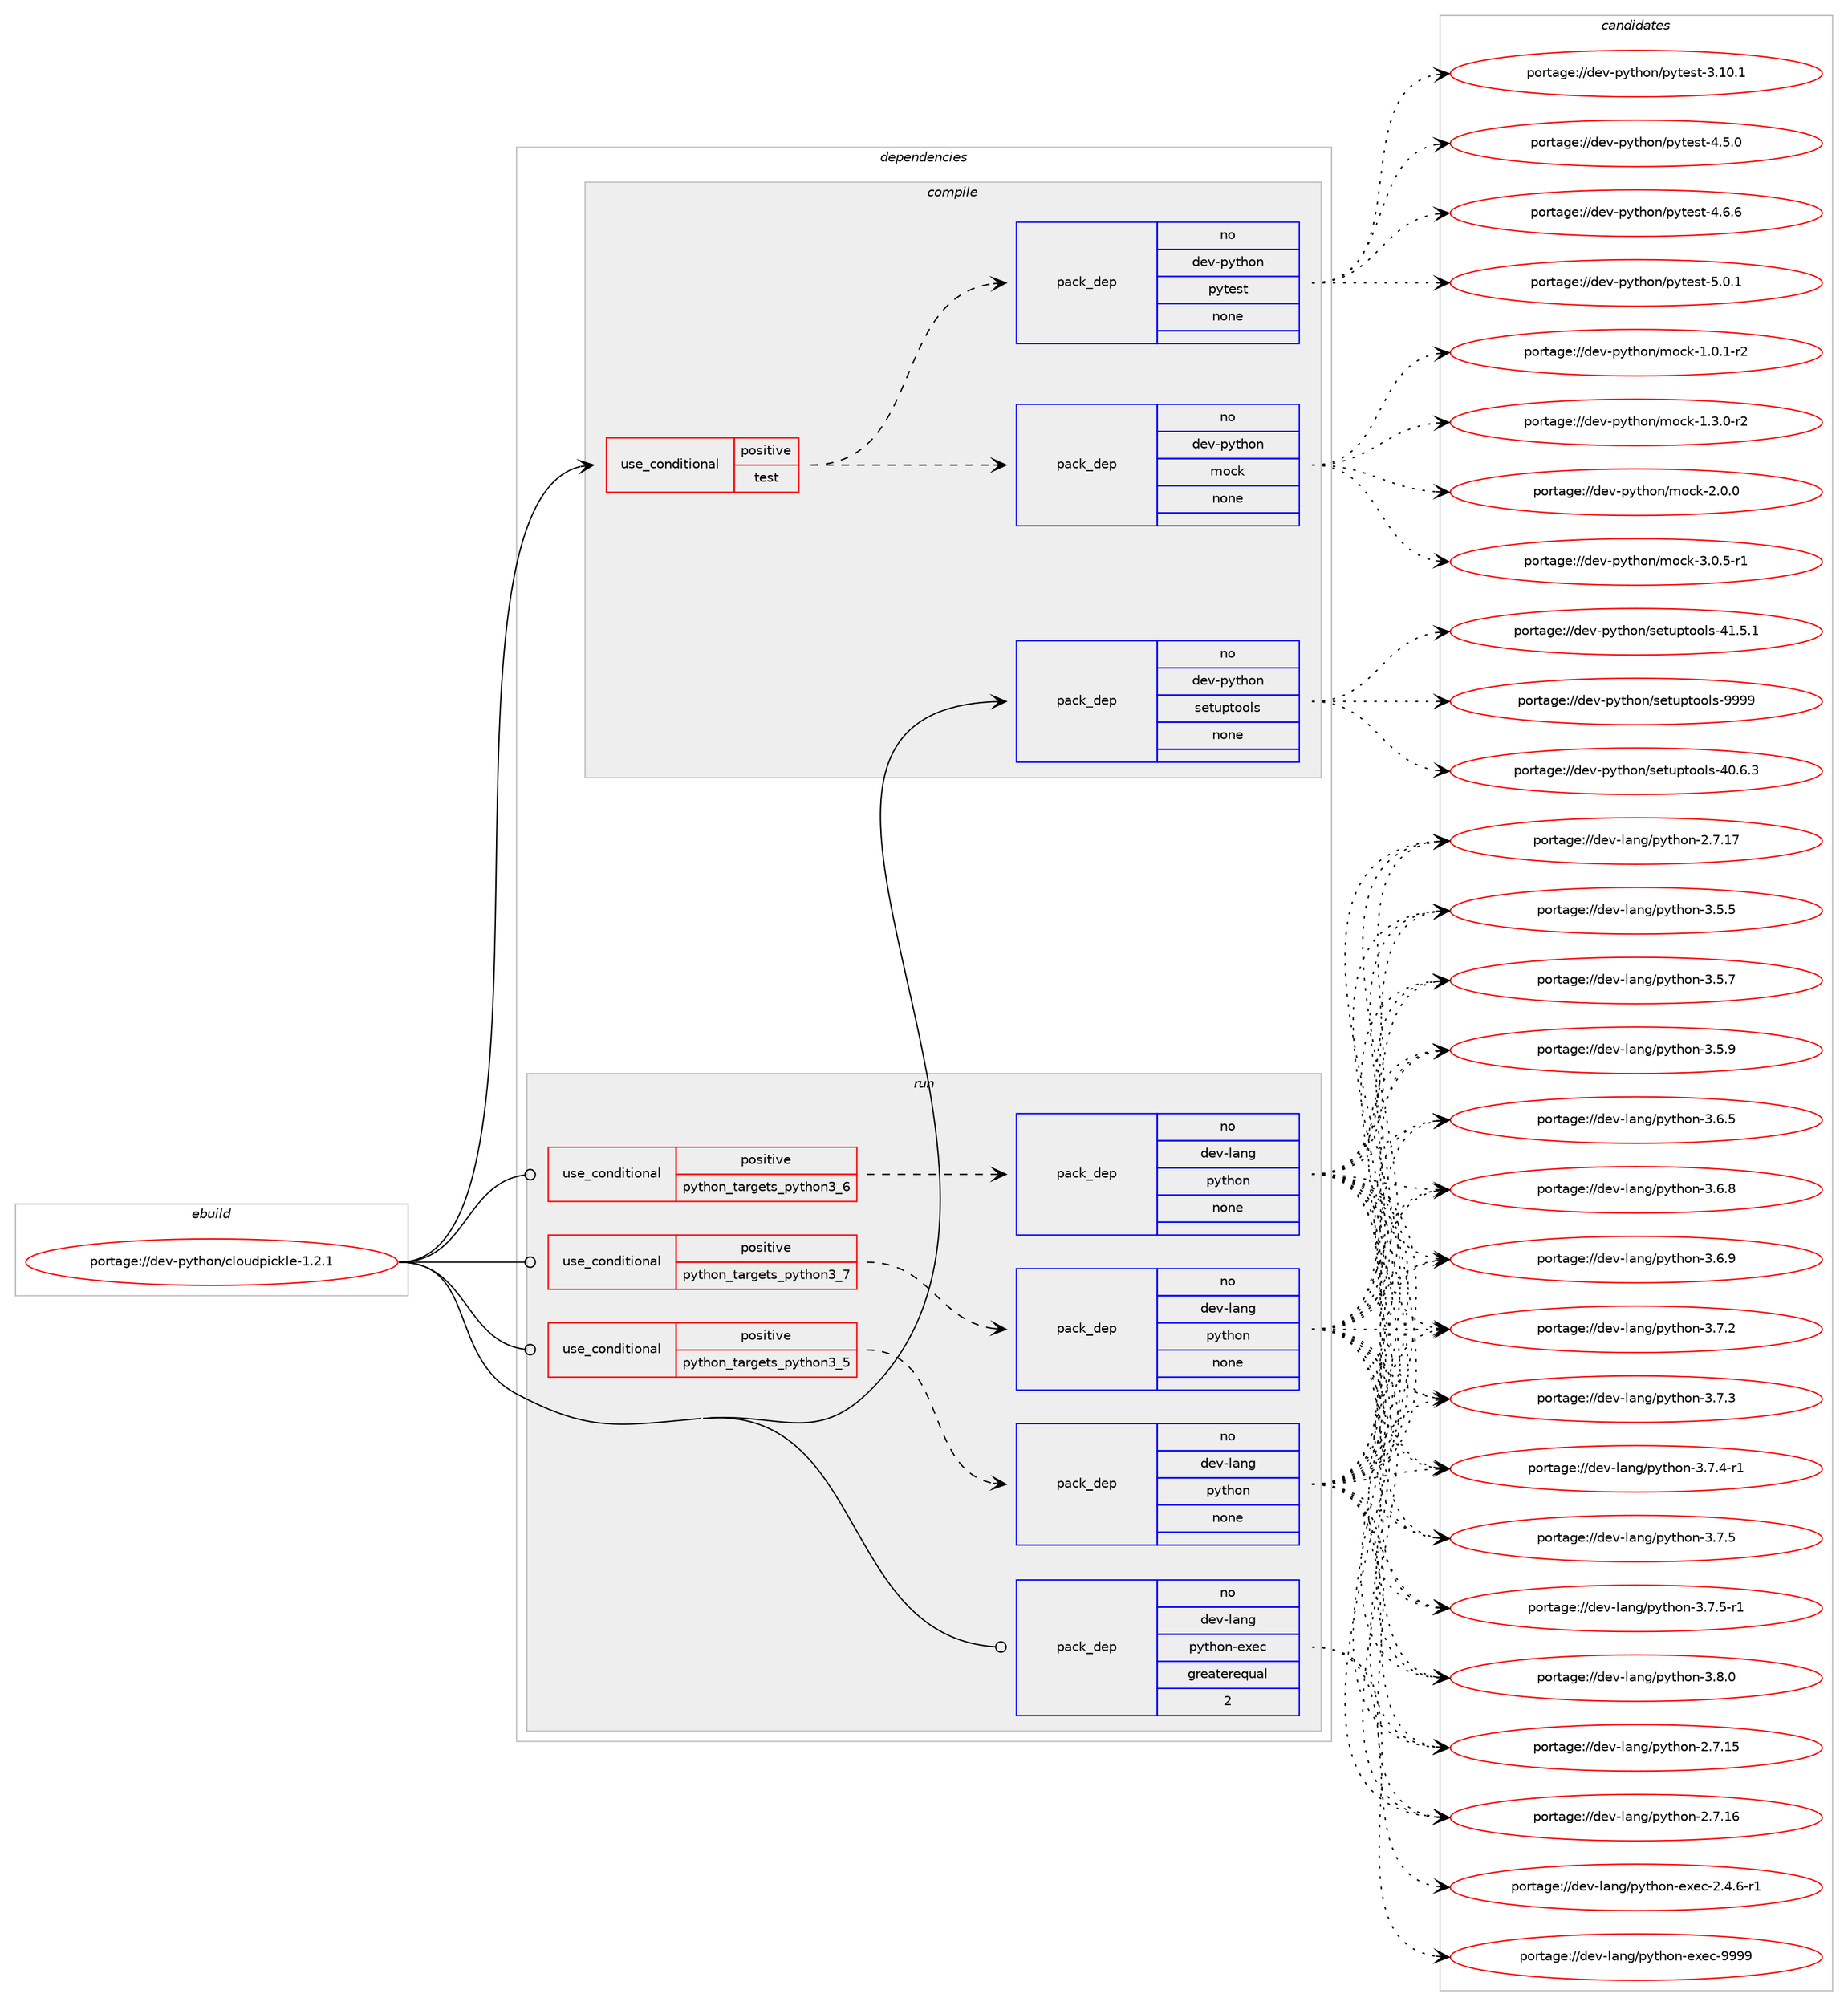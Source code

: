 digraph prolog {

# *************
# Graph options
# *************

newrank=true;
concentrate=true;
compound=true;
graph [rankdir=LR,fontname=Helvetica,fontsize=10,ranksep=1.5];#, ranksep=2.5, nodesep=0.2];
edge  [arrowhead=vee];
node  [fontname=Helvetica,fontsize=10];

# **********
# The ebuild
# **********

subgraph cluster_leftcol {
color=gray;
rank=same;
label=<<i>ebuild</i>>;
id [label="portage://dev-python/cloudpickle-1.2.1", color=red, width=4, href="../dev-python/cloudpickle-1.2.1.svg"];
}

# ****************
# The dependencies
# ****************

subgraph cluster_midcol {
color=gray;
label=<<i>dependencies</i>>;
subgraph cluster_compile {
fillcolor="#eeeeee";
style=filled;
label=<<i>compile</i>>;
subgraph cond26987 {
dependency134376 [label=<<TABLE BORDER="0" CELLBORDER="1" CELLSPACING="0" CELLPADDING="4"><TR><TD ROWSPAN="3" CELLPADDING="10">use_conditional</TD></TR><TR><TD>positive</TD></TR><TR><TD>test</TD></TR></TABLE>>, shape=none, color=red];
subgraph pack104077 {
dependency134377 [label=<<TABLE BORDER="0" CELLBORDER="1" CELLSPACING="0" CELLPADDING="4" WIDTH="220"><TR><TD ROWSPAN="6" CELLPADDING="30">pack_dep</TD></TR><TR><TD WIDTH="110">no</TD></TR><TR><TD>dev-python</TD></TR><TR><TD>mock</TD></TR><TR><TD>none</TD></TR><TR><TD></TD></TR></TABLE>>, shape=none, color=blue];
}
dependency134376:e -> dependency134377:w [weight=20,style="dashed",arrowhead="vee"];
subgraph pack104078 {
dependency134378 [label=<<TABLE BORDER="0" CELLBORDER="1" CELLSPACING="0" CELLPADDING="4" WIDTH="220"><TR><TD ROWSPAN="6" CELLPADDING="30">pack_dep</TD></TR><TR><TD WIDTH="110">no</TD></TR><TR><TD>dev-python</TD></TR><TR><TD>pytest</TD></TR><TR><TD>none</TD></TR><TR><TD></TD></TR></TABLE>>, shape=none, color=blue];
}
dependency134376:e -> dependency134378:w [weight=20,style="dashed",arrowhead="vee"];
}
id:e -> dependency134376:w [weight=20,style="solid",arrowhead="vee"];
subgraph pack104079 {
dependency134379 [label=<<TABLE BORDER="0" CELLBORDER="1" CELLSPACING="0" CELLPADDING="4" WIDTH="220"><TR><TD ROWSPAN="6" CELLPADDING="30">pack_dep</TD></TR><TR><TD WIDTH="110">no</TD></TR><TR><TD>dev-python</TD></TR><TR><TD>setuptools</TD></TR><TR><TD>none</TD></TR><TR><TD></TD></TR></TABLE>>, shape=none, color=blue];
}
id:e -> dependency134379:w [weight=20,style="solid",arrowhead="vee"];
}
subgraph cluster_compileandrun {
fillcolor="#eeeeee";
style=filled;
label=<<i>compile and run</i>>;
}
subgraph cluster_run {
fillcolor="#eeeeee";
style=filled;
label=<<i>run</i>>;
subgraph cond26988 {
dependency134380 [label=<<TABLE BORDER="0" CELLBORDER="1" CELLSPACING="0" CELLPADDING="4"><TR><TD ROWSPAN="3" CELLPADDING="10">use_conditional</TD></TR><TR><TD>positive</TD></TR><TR><TD>python_targets_python3_5</TD></TR></TABLE>>, shape=none, color=red];
subgraph pack104080 {
dependency134381 [label=<<TABLE BORDER="0" CELLBORDER="1" CELLSPACING="0" CELLPADDING="4" WIDTH="220"><TR><TD ROWSPAN="6" CELLPADDING="30">pack_dep</TD></TR><TR><TD WIDTH="110">no</TD></TR><TR><TD>dev-lang</TD></TR><TR><TD>python</TD></TR><TR><TD>none</TD></TR><TR><TD></TD></TR></TABLE>>, shape=none, color=blue];
}
dependency134380:e -> dependency134381:w [weight=20,style="dashed",arrowhead="vee"];
}
id:e -> dependency134380:w [weight=20,style="solid",arrowhead="odot"];
subgraph cond26989 {
dependency134382 [label=<<TABLE BORDER="0" CELLBORDER="1" CELLSPACING="0" CELLPADDING="4"><TR><TD ROWSPAN="3" CELLPADDING="10">use_conditional</TD></TR><TR><TD>positive</TD></TR><TR><TD>python_targets_python3_6</TD></TR></TABLE>>, shape=none, color=red];
subgraph pack104081 {
dependency134383 [label=<<TABLE BORDER="0" CELLBORDER="1" CELLSPACING="0" CELLPADDING="4" WIDTH="220"><TR><TD ROWSPAN="6" CELLPADDING="30">pack_dep</TD></TR><TR><TD WIDTH="110">no</TD></TR><TR><TD>dev-lang</TD></TR><TR><TD>python</TD></TR><TR><TD>none</TD></TR><TR><TD></TD></TR></TABLE>>, shape=none, color=blue];
}
dependency134382:e -> dependency134383:w [weight=20,style="dashed",arrowhead="vee"];
}
id:e -> dependency134382:w [weight=20,style="solid",arrowhead="odot"];
subgraph cond26990 {
dependency134384 [label=<<TABLE BORDER="0" CELLBORDER="1" CELLSPACING="0" CELLPADDING="4"><TR><TD ROWSPAN="3" CELLPADDING="10">use_conditional</TD></TR><TR><TD>positive</TD></TR><TR><TD>python_targets_python3_7</TD></TR></TABLE>>, shape=none, color=red];
subgraph pack104082 {
dependency134385 [label=<<TABLE BORDER="0" CELLBORDER="1" CELLSPACING="0" CELLPADDING="4" WIDTH="220"><TR><TD ROWSPAN="6" CELLPADDING="30">pack_dep</TD></TR><TR><TD WIDTH="110">no</TD></TR><TR><TD>dev-lang</TD></TR><TR><TD>python</TD></TR><TR><TD>none</TD></TR><TR><TD></TD></TR></TABLE>>, shape=none, color=blue];
}
dependency134384:e -> dependency134385:w [weight=20,style="dashed",arrowhead="vee"];
}
id:e -> dependency134384:w [weight=20,style="solid",arrowhead="odot"];
subgraph pack104083 {
dependency134386 [label=<<TABLE BORDER="0" CELLBORDER="1" CELLSPACING="0" CELLPADDING="4" WIDTH="220"><TR><TD ROWSPAN="6" CELLPADDING="30">pack_dep</TD></TR><TR><TD WIDTH="110">no</TD></TR><TR><TD>dev-lang</TD></TR><TR><TD>python-exec</TD></TR><TR><TD>greaterequal</TD></TR><TR><TD>2</TD></TR></TABLE>>, shape=none, color=blue];
}
id:e -> dependency134386:w [weight=20,style="solid",arrowhead="odot"];
}
}

# **************
# The candidates
# **************

subgraph cluster_choices {
rank=same;
color=gray;
label=<<i>candidates</i>>;

subgraph choice104077 {
color=black;
nodesep=1;
choiceportage1001011184511212111610411111047109111991074549464846494511450 [label="portage://dev-python/mock-1.0.1-r2", color=red, width=4,href="../dev-python/mock-1.0.1-r2.svg"];
choiceportage1001011184511212111610411111047109111991074549465146484511450 [label="portage://dev-python/mock-1.3.0-r2", color=red, width=4,href="../dev-python/mock-1.3.0-r2.svg"];
choiceportage100101118451121211161041111104710911199107455046484648 [label="portage://dev-python/mock-2.0.0", color=red, width=4,href="../dev-python/mock-2.0.0.svg"];
choiceportage1001011184511212111610411111047109111991074551464846534511449 [label="portage://dev-python/mock-3.0.5-r1", color=red, width=4,href="../dev-python/mock-3.0.5-r1.svg"];
dependency134377:e -> choiceportage1001011184511212111610411111047109111991074549464846494511450:w [style=dotted,weight="100"];
dependency134377:e -> choiceportage1001011184511212111610411111047109111991074549465146484511450:w [style=dotted,weight="100"];
dependency134377:e -> choiceportage100101118451121211161041111104710911199107455046484648:w [style=dotted,weight="100"];
dependency134377:e -> choiceportage1001011184511212111610411111047109111991074551464846534511449:w [style=dotted,weight="100"];
}
subgraph choice104078 {
color=black;
nodesep=1;
choiceportage100101118451121211161041111104711212111610111511645514649484649 [label="portage://dev-python/pytest-3.10.1", color=red, width=4,href="../dev-python/pytest-3.10.1.svg"];
choiceportage1001011184511212111610411111047112121116101115116455246534648 [label="portage://dev-python/pytest-4.5.0", color=red, width=4,href="../dev-python/pytest-4.5.0.svg"];
choiceportage1001011184511212111610411111047112121116101115116455246544654 [label="portage://dev-python/pytest-4.6.6", color=red, width=4,href="../dev-python/pytest-4.6.6.svg"];
choiceportage1001011184511212111610411111047112121116101115116455346484649 [label="portage://dev-python/pytest-5.0.1", color=red, width=4,href="../dev-python/pytest-5.0.1.svg"];
dependency134378:e -> choiceportage100101118451121211161041111104711212111610111511645514649484649:w [style=dotted,weight="100"];
dependency134378:e -> choiceportage1001011184511212111610411111047112121116101115116455246534648:w [style=dotted,weight="100"];
dependency134378:e -> choiceportage1001011184511212111610411111047112121116101115116455246544654:w [style=dotted,weight="100"];
dependency134378:e -> choiceportage1001011184511212111610411111047112121116101115116455346484649:w [style=dotted,weight="100"];
}
subgraph choice104079 {
color=black;
nodesep=1;
choiceportage100101118451121211161041111104711510111611711211611111110811545524846544651 [label="portage://dev-python/setuptools-40.6.3", color=red, width=4,href="../dev-python/setuptools-40.6.3.svg"];
choiceportage100101118451121211161041111104711510111611711211611111110811545524946534649 [label="portage://dev-python/setuptools-41.5.1", color=red, width=4,href="../dev-python/setuptools-41.5.1.svg"];
choiceportage10010111845112121116104111110471151011161171121161111111081154557575757 [label="portage://dev-python/setuptools-9999", color=red, width=4,href="../dev-python/setuptools-9999.svg"];
dependency134379:e -> choiceportage100101118451121211161041111104711510111611711211611111110811545524846544651:w [style=dotted,weight="100"];
dependency134379:e -> choiceportage100101118451121211161041111104711510111611711211611111110811545524946534649:w [style=dotted,weight="100"];
dependency134379:e -> choiceportage10010111845112121116104111110471151011161171121161111111081154557575757:w [style=dotted,weight="100"];
}
subgraph choice104080 {
color=black;
nodesep=1;
choiceportage10010111845108971101034711212111610411111045504655464953 [label="portage://dev-lang/python-2.7.15", color=red, width=4,href="../dev-lang/python-2.7.15.svg"];
choiceportage10010111845108971101034711212111610411111045504655464954 [label="portage://dev-lang/python-2.7.16", color=red, width=4,href="../dev-lang/python-2.7.16.svg"];
choiceportage10010111845108971101034711212111610411111045504655464955 [label="portage://dev-lang/python-2.7.17", color=red, width=4,href="../dev-lang/python-2.7.17.svg"];
choiceportage100101118451089711010347112121116104111110455146534653 [label="portage://dev-lang/python-3.5.5", color=red, width=4,href="../dev-lang/python-3.5.5.svg"];
choiceportage100101118451089711010347112121116104111110455146534655 [label="portage://dev-lang/python-3.5.7", color=red, width=4,href="../dev-lang/python-3.5.7.svg"];
choiceportage100101118451089711010347112121116104111110455146534657 [label="portage://dev-lang/python-3.5.9", color=red, width=4,href="../dev-lang/python-3.5.9.svg"];
choiceportage100101118451089711010347112121116104111110455146544653 [label="portage://dev-lang/python-3.6.5", color=red, width=4,href="../dev-lang/python-3.6.5.svg"];
choiceportage100101118451089711010347112121116104111110455146544656 [label="portage://dev-lang/python-3.6.8", color=red, width=4,href="../dev-lang/python-3.6.8.svg"];
choiceportage100101118451089711010347112121116104111110455146544657 [label="portage://dev-lang/python-3.6.9", color=red, width=4,href="../dev-lang/python-3.6.9.svg"];
choiceportage100101118451089711010347112121116104111110455146554650 [label="portage://dev-lang/python-3.7.2", color=red, width=4,href="../dev-lang/python-3.7.2.svg"];
choiceportage100101118451089711010347112121116104111110455146554651 [label="portage://dev-lang/python-3.7.3", color=red, width=4,href="../dev-lang/python-3.7.3.svg"];
choiceportage1001011184510897110103471121211161041111104551465546524511449 [label="portage://dev-lang/python-3.7.4-r1", color=red, width=4,href="../dev-lang/python-3.7.4-r1.svg"];
choiceportage100101118451089711010347112121116104111110455146554653 [label="portage://dev-lang/python-3.7.5", color=red, width=4,href="../dev-lang/python-3.7.5.svg"];
choiceportage1001011184510897110103471121211161041111104551465546534511449 [label="portage://dev-lang/python-3.7.5-r1", color=red, width=4,href="../dev-lang/python-3.7.5-r1.svg"];
choiceportage100101118451089711010347112121116104111110455146564648 [label="portage://dev-lang/python-3.8.0", color=red, width=4,href="../dev-lang/python-3.8.0.svg"];
dependency134381:e -> choiceportage10010111845108971101034711212111610411111045504655464953:w [style=dotted,weight="100"];
dependency134381:e -> choiceportage10010111845108971101034711212111610411111045504655464954:w [style=dotted,weight="100"];
dependency134381:e -> choiceportage10010111845108971101034711212111610411111045504655464955:w [style=dotted,weight="100"];
dependency134381:e -> choiceportage100101118451089711010347112121116104111110455146534653:w [style=dotted,weight="100"];
dependency134381:e -> choiceportage100101118451089711010347112121116104111110455146534655:w [style=dotted,weight="100"];
dependency134381:e -> choiceportage100101118451089711010347112121116104111110455146534657:w [style=dotted,weight="100"];
dependency134381:e -> choiceportage100101118451089711010347112121116104111110455146544653:w [style=dotted,weight="100"];
dependency134381:e -> choiceportage100101118451089711010347112121116104111110455146544656:w [style=dotted,weight="100"];
dependency134381:e -> choiceportage100101118451089711010347112121116104111110455146544657:w [style=dotted,weight="100"];
dependency134381:e -> choiceportage100101118451089711010347112121116104111110455146554650:w [style=dotted,weight="100"];
dependency134381:e -> choiceportage100101118451089711010347112121116104111110455146554651:w [style=dotted,weight="100"];
dependency134381:e -> choiceportage1001011184510897110103471121211161041111104551465546524511449:w [style=dotted,weight="100"];
dependency134381:e -> choiceportage100101118451089711010347112121116104111110455146554653:w [style=dotted,weight="100"];
dependency134381:e -> choiceportage1001011184510897110103471121211161041111104551465546534511449:w [style=dotted,weight="100"];
dependency134381:e -> choiceportage100101118451089711010347112121116104111110455146564648:w [style=dotted,weight="100"];
}
subgraph choice104081 {
color=black;
nodesep=1;
choiceportage10010111845108971101034711212111610411111045504655464953 [label="portage://dev-lang/python-2.7.15", color=red, width=4,href="../dev-lang/python-2.7.15.svg"];
choiceportage10010111845108971101034711212111610411111045504655464954 [label="portage://dev-lang/python-2.7.16", color=red, width=4,href="../dev-lang/python-2.7.16.svg"];
choiceportage10010111845108971101034711212111610411111045504655464955 [label="portage://dev-lang/python-2.7.17", color=red, width=4,href="../dev-lang/python-2.7.17.svg"];
choiceportage100101118451089711010347112121116104111110455146534653 [label="portage://dev-lang/python-3.5.5", color=red, width=4,href="../dev-lang/python-3.5.5.svg"];
choiceportage100101118451089711010347112121116104111110455146534655 [label="portage://dev-lang/python-3.5.7", color=red, width=4,href="../dev-lang/python-3.5.7.svg"];
choiceportage100101118451089711010347112121116104111110455146534657 [label="portage://dev-lang/python-3.5.9", color=red, width=4,href="../dev-lang/python-3.5.9.svg"];
choiceportage100101118451089711010347112121116104111110455146544653 [label="portage://dev-lang/python-3.6.5", color=red, width=4,href="../dev-lang/python-3.6.5.svg"];
choiceportage100101118451089711010347112121116104111110455146544656 [label="portage://dev-lang/python-3.6.8", color=red, width=4,href="../dev-lang/python-3.6.8.svg"];
choiceportage100101118451089711010347112121116104111110455146544657 [label="portage://dev-lang/python-3.6.9", color=red, width=4,href="../dev-lang/python-3.6.9.svg"];
choiceportage100101118451089711010347112121116104111110455146554650 [label="portage://dev-lang/python-3.7.2", color=red, width=4,href="../dev-lang/python-3.7.2.svg"];
choiceportage100101118451089711010347112121116104111110455146554651 [label="portage://dev-lang/python-3.7.3", color=red, width=4,href="../dev-lang/python-3.7.3.svg"];
choiceportage1001011184510897110103471121211161041111104551465546524511449 [label="portage://dev-lang/python-3.7.4-r1", color=red, width=4,href="../dev-lang/python-3.7.4-r1.svg"];
choiceportage100101118451089711010347112121116104111110455146554653 [label="portage://dev-lang/python-3.7.5", color=red, width=4,href="../dev-lang/python-3.7.5.svg"];
choiceportage1001011184510897110103471121211161041111104551465546534511449 [label="portage://dev-lang/python-3.7.5-r1", color=red, width=4,href="../dev-lang/python-3.7.5-r1.svg"];
choiceportage100101118451089711010347112121116104111110455146564648 [label="portage://dev-lang/python-3.8.0", color=red, width=4,href="../dev-lang/python-3.8.0.svg"];
dependency134383:e -> choiceportage10010111845108971101034711212111610411111045504655464953:w [style=dotted,weight="100"];
dependency134383:e -> choiceportage10010111845108971101034711212111610411111045504655464954:w [style=dotted,weight="100"];
dependency134383:e -> choiceportage10010111845108971101034711212111610411111045504655464955:w [style=dotted,weight="100"];
dependency134383:e -> choiceportage100101118451089711010347112121116104111110455146534653:w [style=dotted,weight="100"];
dependency134383:e -> choiceportage100101118451089711010347112121116104111110455146534655:w [style=dotted,weight="100"];
dependency134383:e -> choiceportage100101118451089711010347112121116104111110455146534657:w [style=dotted,weight="100"];
dependency134383:e -> choiceportage100101118451089711010347112121116104111110455146544653:w [style=dotted,weight="100"];
dependency134383:e -> choiceportage100101118451089711010347112121116104111110455146544656:w [style=dotted,weight="100"];
dependency134383:e -> choiceportage100101118451089711010347112121116104111110455146544657:w [style=dotted,weight="100"];
dependency134383:e -> choiceportage100101118451089711010347112121116104111110455146554650:w [style=dotted,weight="100"];
dependency134383:e -> choiceportage100101118451089711010347112121116104111110455146554651:w [style=dotted,weight="100"];
dependency134383:e -> choiceportage1001011184510897110103471121211161041111104551465546524511449:w [style=dotted,weight="100"];
dependency134383:e -> choiceportage100101118451089711010347112121116104111110455146554653:w [style=dotted,weight="100"];
dependency134383:e -> choiceportage1001011184510897110103471121211161041111104551465546534511449:w [style=dotted,weight="100"];
dependency134383:e -> choiceportage100101118451089711010347112121116104111110455146564648:w [style=dotted,weight="100"];
}
subgraph choice104082 {
color=black;
nodesep=1;
choiceportage10010111845108971101034711212111610411111045504655464953 [label="portage://dev-lang/python-2.7.15", color=red, width=4,href="../dev-lang/python-2.7.15.svg"];
choiceportage10010111845108971101034711212111610411111045504655464954 [label="portage://dev-lang/python-2.7.16", color=red, width=4,href="../dev-lang/python-2.7.16.svg"];
choiceportage10010111845108971101034711212111610411111045504655464955 [label="portage://dev-lang/python-2.7.17", color=red, width=4,href="../dev-lang/python-2.7.17.svg"];
choiceportage100101118451089711010347112121116104111110455146534653 [label="portage://dev-lang/python-3.5.5", color=red, width=4,href="../dev-lang/python-3.5.5.svg"];
choiceportage100101118451089711010347112121116104111110455146534655 [label="portage://dev-lang/python-3.5.7", color=red, width=4,href="../dev-lang/python-3.5.7.svg"];
choiceportage100101118451089711010347112121116104111110455146534657 [label="portage://dev-lang/python-3.5.9", color=red, width=4,href="../dev-lang/python-3.5.9.svg"];
choiceportage100101118451089711010347112121116104111110455146544653 [label="portage://dev-lang/python-3.6.5", color=red, width=4,href="../dev-lang/python-3.6.5.svg"];
choiceportage100101118451089711010347112121116104111110455146544656 [label="portage://dev-lang/python-3.6.8", color=red, width=4,href="../dev-lang/python-3.6.8.svg"];
choiceportage100101118451089711010347112121116104111110455146544657 [label="portage://dev-lang/python-3.6.9", color=red, width=4,href="../dev-lang/python-3.6.9.svg"];
choiceportage100101118451089711010347112121116104111110455146554650 [label="portage://dev-lang/python-3.7.2", color=red, width=4,href="../dev-lang/python-3.7.2.svg"];
choiceportage100101118451089711010347112121116104111110455146554651 [label="portage://dev-lang/python-3.7.3", color=red, width=4,href="../dev-lang/python-3.7.3.svg"];
choiceportage1001011184510897110103471121211161041111104551465546524511449 [label="portage://dev-lang/python-3.7.4-r1", color=red, width=4,href="../dev-lang/python-3.7.4-r1.svg"];
choiceportage100101118451089711010347112121116104111110455146554653 [label="portage://dev-lang/python-3.7.5", color=red, width=4,href="../dev-lang/python-3.7.5.svg"];
choiceportage1001011184510897110103471121211161041111104551465546534511449 [label="portage://dev-lang/python-3.7.5-r1", color=red, width=4,href="../dev-lang/python-3.7.5-r1.svg"];
choiceportage100101118451089711010347112121116104111110455146564648 [label="portage://dev-lang/python-3.8.0", color=red, width=4,href="../dev-lang/python-3.8.0.svg"];
dependency134385:e -> choiceportage10010111845108971101034711212111610411111045504655464953:w [style=dotted,weight="100"];
dependency134385:e -> choiceportage10010111845108971101034711212111610411111045504655464954:w [style=dotted,weight="100"];
dependency134385:e -> choiceportage10010111845108971101034711212111610411111045504655464955:w [style=dotted,weight="100"];
dependency134385:e -> choiceportage100101118451089711010347112121116104111110455146534653:w [style=dotted,weight="100"];
dependency134385:e -> choiceportage100101118451089711010347112121116104111110455146534655:w [style=dotted,weight="100"];
dependency134385:e -> choiceportage100101118451089711010347112121116104111110455146534657:w [style=dotted,weight="100"];
dependency134385:e -> choiceportage100101118451089711010347112121116104111110455146544653:w [style=dotted,weight="100"];
dependency134385:e -> choiceportage100101118451089711010347112121116104111110455146544656:w [style=dotted,weight="100"];
dependency134385:e -> choiceportage100101118451089711010347112121116104111110455146544657:w [style=dotted,weight="100"];
dependency134385:e -> choiceportage100101118451089711010347112121116104111110455146554650:w [style=dotted,weight="100"];
dependency134385:e -> choiceportage100101118451089711010347112121116104111110455146554651:w [style=dotted,weight="100"];
dependency134385:e -> choiceportage1001011184510897110103471121211161041111104551465546524511449:w [style=dotted,weight="100"];
dependency134385:e -> choiceportage100101118451089711010347112121116104111110455146554653:w [style=dotted,weight="100"];
dependency134385:e -> choiceportage1001011184510897110103471121211161041111104551465546534511449:w [style=dotted,weight="100"];
dependency134385:e -> choiceportage100101118451089711010347112121116104111110455146564648:w [style=dotted,weight="100"];
}
subgraph choice104083 {
color=black;
nodesep=1;
choiceportage10010111845108971101034711212111610411111045101120101994550465246544511449 [label="portage://dev-lang/python-exec-2.4.6-r1", color=red, width=4,href="../dev-lang/python-exec-2.4.6-r1.svg"];
choiceportage10010111845108971101034711212111610411111045101120101994557575757 [label="portage://dev-lang/python-exec-9999", color=red, width=4,href="../dev-lang/python-exec-9999.svg"];
dependency134386:e -> choiceportage10010111845108971101034711212111610411111045101120101994550465246544511449:w [style=dotted,weight="100"];
dependency134386:e -> choiceportage10010111845108971101034711212111610411111045101120101994557575757:w [style=dotted,weight="100"];
}
}

}
